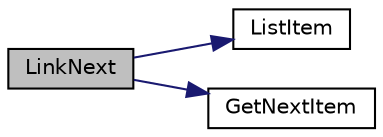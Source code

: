 digraph "LinkNext"
{
  edge [fontname="Helvetica",fontsize="10",labelfontname="Helvetica",labelfontsize="10"];
  node [fontname="Helvetica",fontsize="10",shape=record];
  rankdir="LR";
  Node1 [label="LinkNext",height=0.2,width=0.4,color="black", fillcolor="grey75", style="filled", fontcolor="black"];
  Node1 -> Node2 [color="midnightblue",fontsize="10",style="solid",fontname="Helvetica"];
  Node2 [label="ListItem",height=0.2,width=0.4,color="black", fillcolor="white", style="filled",URL="$_list_8cpp.html#afc5bd71c9c1479fdd9eb9e72e2c5f1f2"];
  Node1 -> Node3 [color="midnightblue",fontsize="10",style="solid",fontname="Helvetica"];
  Node3 [label="GetNextItem",height=0.2,width=0.4,color="black", fillcolor="white", style="filled",URL="$_list_8cpp.html#a9fd609a2ad8693b33b41332d6e00afec"];
}
